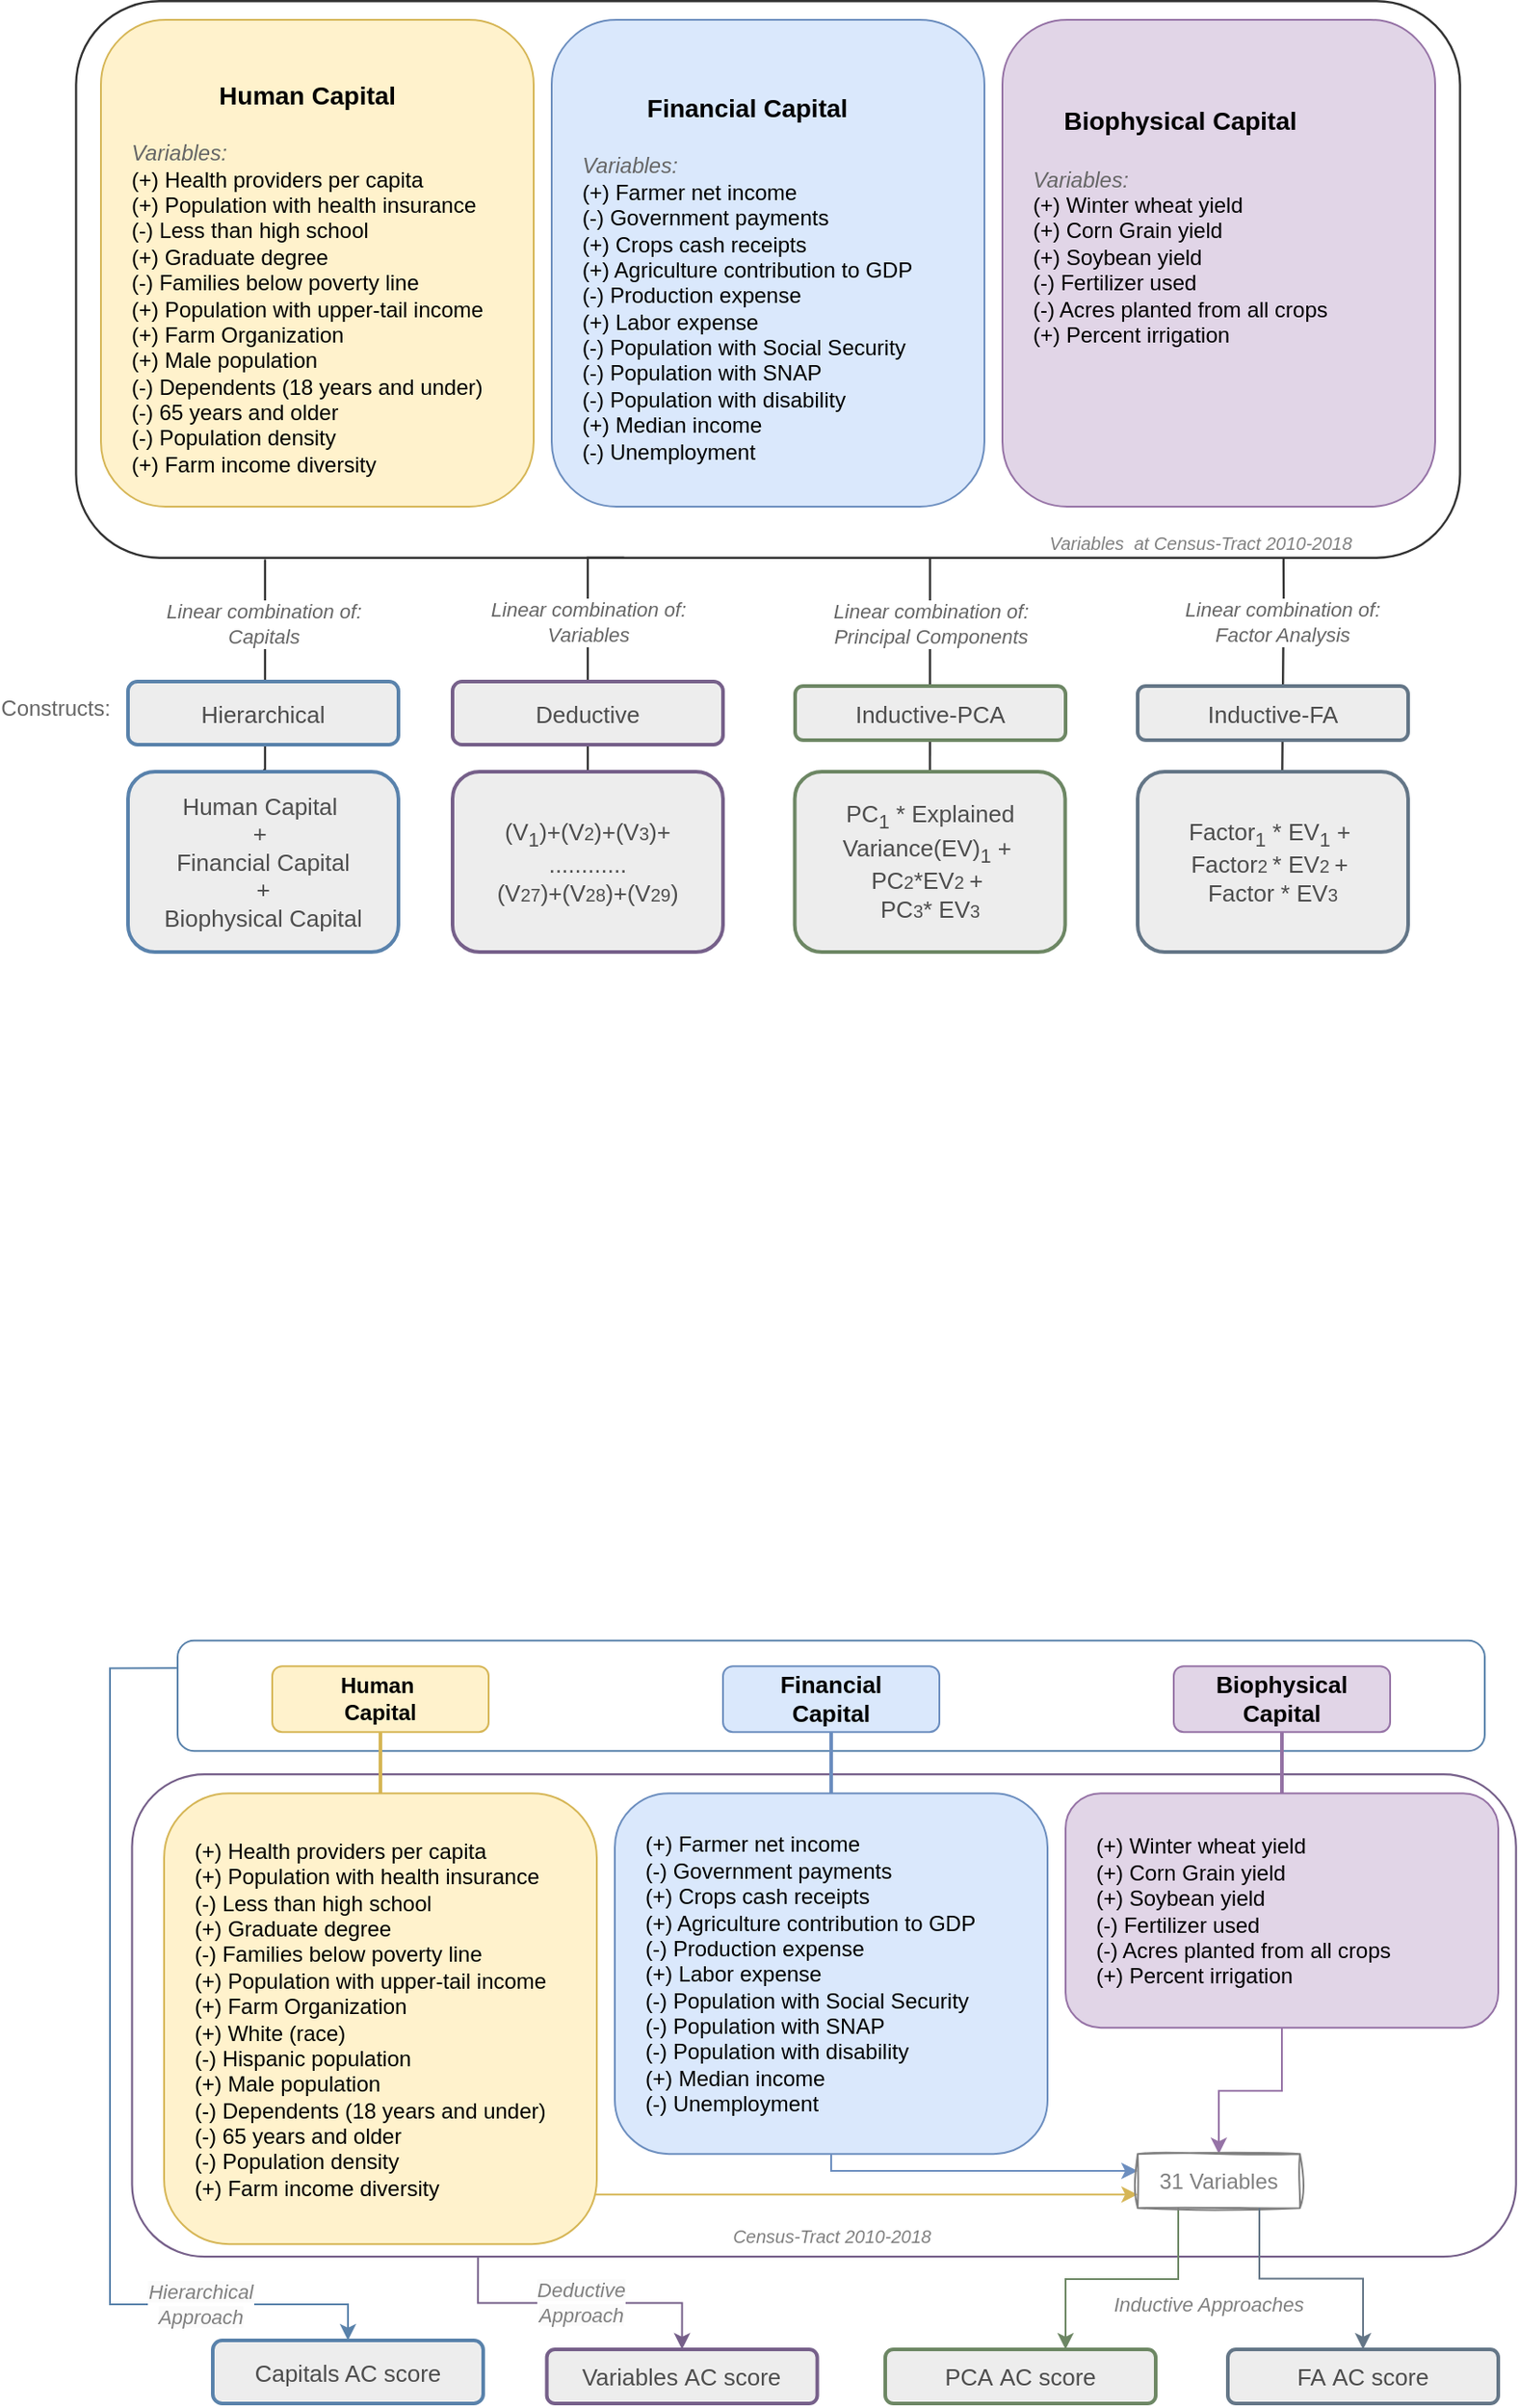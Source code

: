 <mxfile version="28.2.8">
  <diagram name="Page-1" id="uicte08DCweA67_G2Nc7">
    <mxGraphModel dx="263" dy="1826" grid="1" gridSize="10" guides="1" tooltips="1" connect="1" arrows="1" fold="1" page="1" pageScale="1" pageWidth="850" pageHeight="1100" math="0" shadow="0">
      <root>
        <mxCell id="0" />
        <mxCell id="1" parent="0" />
        <mxCell id="P7pHUC3pd_s34ctohrT5-37" style="edgeStyle=orthogonalEdgeStyle;rounded=0;orthogonalLoop=1;jettySize=auto;html=1;strokeColor=#333333;endArrow=none;endFill=0;strokeWidth=1.2;exitX=0.77;exitY=0.997;exitDx=0;exitDy=0;exitPerimeter=0;" parent="1" edge="1">
          <mxGeometry relative="1" as="geometry">
            <mxPoint x="1560.918" y="-678.09" as="sourcePoint" />
            <mxPoint x="1560.05" y="-542.09" as="targetPoint" />
            <Array as="points">
              <mxPoint x="1561" y="-676" />
              <mxPoint x="1561" y="-676" />
              <mxPoint x="1561" y="-658" />
              <mxPoint x="1560" y="-658" />
            </Array>
          </mxGeometry>
        </mxCell>
        <mxCell id="ZO0ybk8iUZHRwVnjw4qg-9" value="Linear combination of:&lt;div&gt;&lt;span&gt;Factor Analysis&lt;/span&gt;&lt;/div&gt;" style="edgeLabel;html=1;align=center;verticalAlign=middle;resizable=0;points=[];fontColor=#666666;fontStyle=2" parent="P7pHUC3pd_s34ctohrT5-37" vertex="1" connectable="0">
          <mxGeometry x="-0.164" y="-2" relative="1" as="geometry">
            <mxPoint x="2" y="-21" as="offset" />
          </mxGeometry>
        </mxCell>
        <mxCell id="ZO0ybk8iUZHRwVnjw4qg-14" style="edgeStyle=orthogonalEdgeStyle;rounded=0;orthogonalLoop=1;jettySize=auto;html=1;exitX=0.5;exitY=0;exitDx=0;exitDy=0;endArrow=none;endFill=0;strokeColor=#333333;strokeWidth=1.2;entryX=1.003;entryY=0.864;entryDx=0;entryDy=0;entryPerimeter=0;" parent="1" target="P7pHUC3pd_s34ctohrT5-15" edge="1">
          <mxGeometry relative="1" as="geometry">
            <mxPoint x="995" y="-560.93" as="sourcePoint" />
            <mxPoint x="1013.252" y="-678.654" as="targetPoint" />
            <Array as="points">
              <mxPoint x="996" y="-561" />
              <mxPoint x="996" y="-678" />
            </Array>
          </mxGeometry>
        </mxCell>
        <mxCell id="ZO0ybk8iUZHRwVnjw4qg-15" value="Linear combination of:&lt;div&gt;Capitals&lt;/div&gt;" style="edgeLabel;html=1;align=center;verticalAlign=middle;resizable=0;points=[];fontColor=#666666;fontStyle=2" parent="ZO0ybk8iUZHRwVnjw4qg-14" vertex="1" connectable="0">
          <mxGeometry x="0.391" relative="1" as="geometry">
            <mxPoint x="-1" as="offset" />
          </mxGeometry>
        </mxCell>
        <mxCell id="P7pHUC3pd_s34ctohrT5-35" value="" style="edgeStyle=orthogonalEdgeStyle;rounded=0;orthogonalLoop=1;jettySize=auto;html=1;entryX=0.5;entryY=0;entryDx=0;entryDy=0;strokeColor=#333333;fontColor=#808080;endArrow=none;endFill=0;exitX=1;exitY=0.604;exitDx=0;exitDy=0;exitPerimeter=0;strokeWidth=1.2;" parent="1" source="P7pHUC3pd_s34ctohrT5-15" target="9sbBYJrxRfBTwpqw4GhV-2" edge="1">
          <mxGeometry x="-1" y="-49" relative="1" as="geometry">
            <mxPoint x="-14" y="-3" as="offset" />
            <Array as="points">
              <mxPoint x="1175" y="-679" />
            </Array>
            <mxPoint x="1170" y="-698" as="sourcePoint" />
          </mxGeometry>
        </mxCell>
        <mxCell id="ZO0ybk8iUZHRwVnjw4qg-2" value="&lt;span style=&quot;&quot;&gt;Linear combination of:&lt;/span&gt;&lt;div&gt;Variables&lt;/div&gt;" style="edgeLabel;html=1;align=center;verticalAlign=middle;resizable=0;points=[];fontStyle=2;fontColor=#666666;" parent="P7pHUC3pd_s34ctohrT5-35" vertex="1" connectable="0">
          <mxGeometry x="0.674" y="1" relative="1" as="geometry">
            <mxPoint x="-1" y="-60" as="offset" />
          </mxGeometry>
        </mxCell>
        <mxCell id="ZO0ybk8iUZHRwVnjw4qg-5" style="edgeStyle=orthogonalEdgeStyle;rounded=0;orthogonalLoop=1;jettySize=auto;html=1;exitX=0.5;exitY=1;exitDx=0;exitDy=0;entryX=0.5;entryY=0;entryDx=0;entryDy=0;endArrow=none;endFill=0;dashed=1;dashPattern=8 8;strokeColor=light-dark(#ffffff, #ededed);" parent="1" target="P7pHUC3pd_s34ctohrT5-17" edge="1">
          <mxGeometry relative="1" as="geometry">
            <mxPoint x="1010" y="-980.43" as="sourcePoint" />
          </mxGeometry>
        </mxCell>
        <mxCell id="P7pHUC3pd_s34ctohrT5-36" value="" style="edgeStyle=orthogonalEdgeStyle;rounded=0;orthogonalLoop=1;jettySize=auto;html=1;fontColor=#808080;strokeColor=#333333;entryX=0.5;entryY=0;entryDx=0;entryDy=0;endArrow=none;endFill=0;exitX=0.996;exitY=0.383;exitDx=0;exitDy=0;exitPerimeter=0;strokeWidth=1.2;" parent="1" edge="1">
          <mxGeometry x="-0.44" y="22" relative="1" as="geometry">
            <Array as="points" />
            <mxPoint x="17" y="-8" as="offset" />
            <mxPoint x="1364.79" y="-559" as="targetPoint" />
            <mxPoint x="1364.808" y="-678.885" as="sourcePoint" />
          </mxGeometry>
        </mxCell>
        <mxCell id="ZO0ybk8iUZHRwVnjw4qg-3" value="&lt;span style=&quot;&quot;&gt;Linear combination of:&lt;/span&gt;&lt;div&gt;Principal Components&lt;/div&gt;" style="edgeLabel;html=1;align=center;verticalAlign=middle;resizable=0;points=[];fontStyle=2;fontColor=#666666;" parent="P7pHUC3pd_s34ctohrT5-36" vertex="1" connectable="0">
          <mxGeometry x="0.743" relative="1" as="geometry">
            <mxPoint y="-68" as="offset" />
          </mxGeometry>
        </mxCell>
        <mxCell id="P7pHUC3pd_s34ctohrT5-30" value="&lt;font style=&quot;font-size: 10px;&quot; color=&quot;#808080&quot;&gt;Variables&amp;nbsp; at Census-Tract 2010-2018&lt;/font&gt;" style="text;html=1;strokeColor=none;fillColor=none;align=center;verticalAlign=middle;whiteSpace=wrap;rounded=0;glass=0;sketch=1;curveFitting=1;jiggle=2;shadow=0;fontStyle=2;fontSize=10;" parent="1" vertex="1">
          <mxGeometry x="1430.01" y="-702" width="170.01" height="30" as="geometry" />
        </mxCell>
        <mxCell id="kjPytCBlo191vAN6Z_1w-1" value="&lt;font style=&quot;font-size: 13px;&quot;&gt;Capitals AC score&lt;/font&gt;" style="text;html=1;strokeColor=#5982AB;fillColor=#EDEDED;align=center;verticalAlign=middle;whiteSpace=wrap;rounded=1;fontSize=12;fontColor=#4D4D4D;fontFamily=Helvetica;labelBorderColor=none;labelBackgroundColor=none;strokeWidth=2;" parent="1" vertex="1">
          <mxGeometry x="967.01" y="310" width="150" height="35" as="geometry" />
        </mxCell>
        <mxCell id="kjPytCBlo191vAN6Z_1w-2" value="&lt;font style=&quot;font-size: 13px;&quot;&gt;&lt;font style=&quot;font-size: 13px;&quot;&gt;PCA&amp;nbsp;&lt;/font&gt;&lt;span style=&quot;&quot;&gt;AC score&lt;/span&gt;&lt;/font&gt;" style="text;html=1;strokeColor=#6D8764;fillColor=#EDEDED;align=center;verticalAlign=middle;whiteSpace=wrap;rounded=1;glass=0;shadow=0;fontColor=#4D4D4D;strokeWidth=2;" parent="1" vertex="1">
          <mxGeometry x="1340.01" y="315" width="150" height="30" as="geometry" />
        </mxCell>
        <mxCell id="kjPytCBlo191vAN6Z_1w-3" value="&lt;font style=&quot;font-size: 13px;&quot;&gt;&lt;font style=&quot;font-size: 13px;&quot;&gt;FA&amp;nbsp;&lt;/font&gt;&lt;span style=&quot;&quot;&gt;AC score&lt;/span&gt;&lt;/font&gt;" style="text;html=1;strokeColor=#647687;fillColor=#EDEDED;align=center;verticalAlign=middle;whiteSpace=wrap;rounded=1;glass=0;shadow=0;fontColor=#4D4D4D;strokeWidth=2;" parent="1" vertex="1">
          <mxGeometry x="1530.01" y="315" width="150" height="30" as="geometry" />
        </mxCell>
        <mxCell id="kjPytCBlo191vAN6Z_1w-4" value="&lt;span style=&quot;font-family: Helvetica; font-variant-ligatures: normal; font-variant-caps: normal; font-weight: 400; letter-spacing: normal; orphans: 2; text-align: center; text-indent: 0px; text-transform: none; widows: 2; word-spacing: 0px; -webkit-text-stroke-width: 0px; white-space: normal; background-color: rgb(251, 251, 251); text-decoration-thickness: initial; text-decoration-style: initial; text-decoration-color: initial; float: none; display: inline !important;&quot;&gt;&lt;font style=&quot;font-size: 11px;&quot;&gt;&lt;i&gt;Deductive Approach&lt;/i&gt;&lt;/font&gt;&lt;/span&gt;" style="edgeStyle=orthogonalEdgeStyle;rounded=0;orthogonalLoop=1;jettySize=auto;html=1;exitX=1;exitY=0.75;exitDx=0;exitDy=0;entryX=0.5;entryY=0;entryDx=0;entryDy=0;strokeColor=#76608A;fontColor=#808080;" parent="1" source="kjPytCBlo191vAN6Z_1w-5" target="kjPytCBlo191vAN6Z_1w-20" edge="1">
          <mxGeometry x="0.002" relative="1" as="geometry">
            <mxPoint as="offset" />
          </mxGeometry>
        </mxCell>
        <mxCell id="kjPytCBlo191vAN6Z_1w-5" value="" style="rounded=1;whiteSpace=wrap;html=1;fontSize=13;labelBorderColor=default;labelBackgroundColor=none;fillColor=none;strokeColor=#76608A;rotation=90;fontColor=#333333;strokeWidth=1.1;" parent="1" vertex="1">
          <mxGeometry x="1172.29" y="-253.97" width="267.5" height="767.59" as="geometry" />
        </mxCell>
        <mxCell id="kjPytCBlo191vAN6Z_1w-6" style="edgeStyle=orthogonalEdgeStyle;rounded=0;orthogonalLoop=1;jettySize=auto;html=1;exitX=0.995;exitY=0.832;exitDx=0;exitDy=0;strokeColor=#d6b656;exitPerimeter=0;fillColor=#fff2cc;entryX=0;entryY=0.75;entryDx=0;entryDy=0;" parent="1" target="kjPytCBlo191vAN6Z_1w-18" edge="1">
          <mxGeometry relative="1" as="geometry">
            <mxPoint x="1177.81" y="222.82" as="sourcePoint" />
            <mxPoint x="1514.01" y="214.82" as="targetPoint" />
            <Array as="points">
              <mxPoint x="1169.01" y="223.07" />
              <mxPoint x="1169.01" y="229.07" />
            </Array>
          </mxGeometry>
        </mxCell>
        <mxCell id="kjPytCBlo191vAN6Z_1w-7" value="&lt;div style=&quot;&quot;&gt;&lt;span style=&quot;background-color: initial;&quot;&gt;(+) Health providers per capita&lt;/span&gt;&lt;/div&gt;&lt;span style=&quot;background-color: initial;&quot;&gt;&lt;div style=&quot;&quot;&gt;&lt;span style=&quot;background-color: initial;&quot;&gt;(+) Population with health insurance&lt;/span&gt;&lt;/div&gt;&lt;/span&gt;&lt;span style=&quot;background-color: initial;&quot;&gt;&lt;div style=&quot;&quot;&gt;&lt;span style=&quot;background-color: initial;&quot;&gt;(-) Less than high school&lt;/span&gt;&lt;/div&gt;&lt;/span&gt;&lt;span style=&quot;background-color: initial;&quot;&gt;&lt;div style=&quot;&quot;&gt;&lt;span style=&quot;background-color: initial;&quot;&gt;(+) Graduate degree&lt;/span&gt;&lt;/div&gt;&lt;/span&gt;&lt;span style=&quot;background-color: initial;&quot;&gt;&lt;div style=&quot;&quot;&gt;&lt;span style=&quot;background-color: initial;&quot;&gt;(-) Families below poverty line&lt;/span&gt;&lt;/div&gt;&lt;/span&gt;&lt;span style=&quot;background-color: initial;&quot;&gt;&lt;div style=&quot;&quot;&gt;&lt;span style=&quot;background-color: initial;&quot;&gt;(+) Population with upper-tail income&lt;/span&gt;&lt;/div&gt;&lt;div style=&quot;&quot;&gt;(+) Farm Organization&lt;span style=&quot;background-color: initial;&quot;&gt;&lt;br&gt;&lt;/span&gt;&lt;/div&gt;&lt;/span&gt;&lt;span style=&quot;background-color: initial;&quot;&gt;&lt;div style=&quot;&quot;&gt;&lt;span style=&quot;background-color: initial;&quot;&gt;(+) White (race)&lt;/span&gt;&lt;/div&gt;&lt;/span&gt;&lt;span style=&quot;background-color: initial;&quot;&gt;&lt;div style=&quot;&quot;&gt;&lt;span style=&quot;background-color: initial;&quot;&gt;(-) Hispanic population&lt;/span&gt;&lt;/div&gt;&lt;/span&gt;&lt;span style=&quot;background-color: initial;&quot;&gt;&lt;div style=&quot;&quot;&gt;&lt;span style=&quot;background-color: initial;&quot;&gt;(+) Male population&lt;/span&gt;&lt;/div&gt;&lt;/span&gt;&lt;span style=&quot;background-color: initial;&quot;&gt;&lt;div style=&quot;&quot;&gt;&lt;span style=&quot;background-color: initial;&quot;&gt;(-) Dependents (18 years and under)&lt;/span&gt;&lt;/div&gt;&lt;/span&gt;&lt;span style=&quot;background-color: initial;&quot;&gt;&lt;div style=&quot;&quot;&gt;&lt;span style=&quot;background-color: initial;&quot;&gt;(-) 65 years and older&lt;/span&gt;&lt;/div&gt;&lt;/span&gt;&lt;span style=&quot;background-color: initial;&quot;&gt;&lt;div style=&quot;&quot;&gt;&lt;span style=&quot;background-color: initial;&quot;&gt;(-) Population density&lt;/span&gt;&lt;/div&gt;&lt;/span&gt;&lt;span style=&quot;background-color: initial;&quot;&gt;&lt;div style=&quot;&quot;&gt;&lt;span style=&quot;background-color: initial;&quot;&gt;(+) Farm income diversity&amp;nbsp;&lt;/span&gt;&lt;/div&gt;&lt;/span&gt;" style="whiteSpace=wrap;html=1;rounded=1;fillColor=#fff2cc;strokeColor=#d6b656;align=left;spacingLeft=15;" parent="1" vertex="1">
          <mxGeometry x="940.01" y="6.57" width="240" height="250" as="geometry" />
        </mxCell>
        <mxCell id="kjPytCBlo191vAN6Z_1w-8" style="edgeStyle=orthogonalEdgeStyle;rounded=0;orthogonalLoop=1;jettySize=auto;html=1;entryX=0;entryY=0.346;entryDx=0;entryDy=0;strokeColor=#6c8ebf;exitX=0.5;exitY=1;exitDx=0;exitDy=0;fillColor=#dae8fc;entryPerimeter=0;" parent="1" source="kjPytCBlo191vAN6Z_1w-9" target="kjPytCBlo191vAN6Z_1w-18" edge="1">
          <mxGeometry relative="1" as="geometry">
            <mxPoint x="1400.01" y="238.56" as="targetPoint" />
            <mxPoint x="1315.01" y="216.06" as="sourcePoint" />
            <Array as="points">
              <mxPoint x="1310.01" y="216.07" />
              <mxPoint x="1480.01" y="216.07" />
            </Array>
          </mxGeometry>
        </mxCell>
        <mxCell id="kjPytCBlo191vAN6Z_1w-9" value="&lt;div style=&quot;&quot;&gt;&lt;span style=&quot;background-color: initial;&quot;&gt;(+) Farmer net income&lt;/span&gt;&lt;/div&gt;&lt;span style=&quot;background-color: initial;&quot;&gt;&lt;div style=&quot;&quot;&gt;&lt;span style=&quot;background-color: initial;&quot;&gt;(-) Government payments&lt;/span&gt;&lt;/div&gt;&lt;/span&gt;&lt;span style=&quot;background-color: initial;&quot;&gt;&lt;div style=&quot;&quot;&gt;&lt;span style=&quot;background-color: initial;&quot;&gt;(+) Crops cash receipts&lt;/span&gt;&lt;/div&gt;&lt;/span&gt;&lt;span style=&quot;background-color: initial;&quot;&gt;&lt;div style=&quot;&quot;&gt;&lt;span style=&quot;background-color: initial;&quot;&gt;(+) Agriculture contribution to GDP&lt;/span&gt;&lt;/div&gt;&lt;/span&gt;&lt;span style=&quot;background-color: initial;&quot;&gt;&lt;div style=&quot;&quot;&gt;&lt;span style=&quot;background-color: initial;&quot;&gt;(-) Production expense&lt;/span&gt;&lt;/div&gt;&lt;/span&gt;&lt;span style=&quot;background-color: initial;&quot;&gt;&lt;div style=&quot;&quot;&gt;&lt;span style=&quot;background-color: initial;&quot;&gt;(+) Labor expense&lt;/span&gt;&lt;/div&gt;&lt;/span&gt;&lt;span style=&quot;background-color: initial;&quot;&gt;&lt;div style=&quot;&quot;&gt;&lt;span style=&quot;background-color: initial;&quot;&gt;(-) Population with Social Security&lt;/span&gt;&lt;/div&gt;&lt;/span&gt;&lt;span style=&quot;background-color: initial;&quot;&gt;&lt;div style=&quot;&quot;&gt;&lt;span style=&quot;background-color: initial;&quot;&gt;(-) Population with SNAP&lt;/span&gt;&lt;/div&gt;&lt;/span&gt;&lt;span style=&quot;background-color: initial;&quot;&gt;&lt;div style=&quot;&quot;&gt;&lt;span style=&quot;background-color: initial;&quot;&gt;(-) Population with disability&lt;/span&gt;&lt;/div&gt;&lt;/span&gt;&lt;span style=&quot;background-color: initial;&quot;&gt;&lt;div style=&quot;&quot;&gt;&lt;span style=&quot;background-color: initial;&quot;&gt;(+) Median income&lt;/span&gt;&lt;/div&gt;&lt;/span&gt;&lt;span style=&quot;background-color: initial;&quot;&gt;&lt;div style=&quot;&quot;&gt;&lt;span style=&quot;background-color: initial;&quot;&gt;(-) Unemployment&lt;/span&gt;&lt;/div&gt;&lt;/span&gt;" style="whiteSpace=wrap;html=1;rounded=1;fillColor=#dae8fc;strokeColor=#6c8ebf;align=left;spacingLeft=15;" parent="1" vertex="1">
          <mxGeometry x="1190.01" y="6.57" width="240" height="200" as="geometry" />
        </mxCell>
        <mxCell id="kjPytCBlo191vAN6Z_1w-10" value="&lt;i style=&quot;forced-color-adjust: none; font-family: Helvetica; font-variant-ligatures: normal; font-variant-caps: normal; font-weight: 400; letter-spacing: normal; orphans: 2; text-align: center; text-indent: 0px; text-transform: none; widows: 2; word-spacing: 0px; -webkit-text-stroke-width: 0px; white-space: normal; background-color: rgb(251, 251, 251); text-decoration-thickness: initial; text-decoration-style: initial; text-decoration-color: initial;&quot;&gt;Hierarchical Approach&lt;/i&gt;" style="edgeStyle=orthogonalEdgeStyle;rounded=0;orthogonalLoop=1;jettySize=auto;html=1;exitX=0.25;exitY=1;exitDx=0;exitDy=0;strokeColor=#5982AB;fontColor=#808080;" parent="1" source="kjPytCBlo191vAN6Z_1w-11" target="kjPytCBlo191vAN6Z_1w-1" edge="1">
          <mxGeometry x="0.624" relative="1" as="geometry">
            <Array as="points">
              <mxPoint x="910.01" y="-63" />
              <mxPoint x="910.01" y="290" />
              <mxPoint x="1042.01" y="290" />
            </Array>
            <mxPoint as="offset" />
          </mxGeometry>
        </mxCell>
        <mxCell id="kjPytCBlo191vAN6Z_1w-11" value="" style="rounded=1;whiteSpace=wrap;html=1;labelBackgroundColor=none;labelBorderColor=default;strokeColor=#5982AB;fontSize=13;fillColor=none;gradientColor=default;rotation=90;" parent="1" vertex="1">
          <mxGeometry x="1279.37" y="-410" width="61.28" height="725" as="geometry" />
        </mxCell>
        <mxCell id="kjPytCBlo191vAN6Z_1w-12" style="edgeStyle=orthogonalEdgeStyle;rounded=0;orthogonalLoop=1;jettySize=auto;html=1;exitX=0.5;exitY=1;exitDx=0;exitDy=0;entryX=0.5;entryY=0;entryDx=0;entryDy=0;strokeColor=#9673a6;fillColor=#e1d5e7;" parent="1" source="kjPytCBlo191vAN6Z_1w-13" target="kjPytCBlo191vAN6Z_1w-18" edge="1">
          <mxGeometry relative="1" as="geometry" />
        </mxCell>
        <mxCell id="kjPytCBlo191vAN6Z_1w-13" value="&lt;div style=&quot;&quot;&gt;&lt;span style=&quot;background-color: initial;&quot;&gt;(+) Winter wheat yield&lt;/span&gt;&lt;/div&gt;&lt;span style=&quot;background-color: initial;&quot;&gt;&lt;div style=&quot;&quot;&gt;&lt;span style=&quot;background-color: initial;&quot;&gt;(+) Corn Grain yield&lt;/span&gt;&lt;/div&gt;&lt;/span&gt;&lt;span style=&quot;background-color: initial;&quot;&gt;&lt;div style=&quot;&quot;&gt;&lt;span style=&quot;background-color: initial;&quot;&gt;(+) Soybean yield&lt;/span&gt;&lt;/div&gt;&lt;/span&gt;&lt;span style=&quot;background-color: initial;&quot;&gt;&lt;div style=&quot;&quot;&gt;&lt;span style=&quot;background-color: initial;&quot;&gt;(-) Fertilizer used&lt;/span&gt;&lt;/div&gt;&lt;/span&gt;&lt;span style=&quot;background-color: initial;&quot;&gt;&lt;div style=&quot;&quot;&gt;&lt;span style=&quot;background-color: initial;&quot;&gt;(-) Acres planted from all crops&lt;/span&gt;&lt;/div&gt;&lt;/span&gt;&lt;span style=&quot;background-color: initial;&quot;&gt;&lt;div style=&quot;&quot;&gt;&lt;span style=&quot;background-color: initial;&quot;&gt;(+) Percent irrigation&lt;/span&gt;&lt;/div&gt;&lt;/span&gt;" style="html=1;rounded=1;fillColor=#e1d5e7;strokeColor=#9673a6;align=left;horizontal=1;whiteSpace=wrap;spacingLeft=15;" parent="1" vertex="1">
          <mxGeometry x="1440.01" y="6.57" width="240" height="130" as="geometry" />
        </mxCell>
        <mxCell id="kjPytCBlo191vAN6Z_1w-22" style="edgeStyle=orthogonalEdgeStyle;rounded=0;orthogonalLoop=1;jettySize=auto;html=1;exitX=0.5;exitY=1;exitDx=0;exitDy=0;endArrow=none;endFill=0;fillColor=#fff2cc;strokeColor=#d6b656;strokeWidth=2;" parent="1" source="kjPytCBlo191vAN6Z_1w-14" target="kjPytCBlo191vAN6Z_1w-7" edge="1">
          <mxGeometry relative="1" as="geometry" />
        </mxCell>
        <mxCell id="kjPytCBlo191vAN6Z_1w-14" value="&lt;b&gt;Human&amp;nbsp;&lt;/b&gt;&lt;div&gt;&lt;b&gt;Capital&lt;/b&gt;&lt;/div&gt;" style="whiteSpace=wrap;html=1;fillColor=#fff2cc;strokeColor=#d6b656;rounded=1;" parent="1" vertex="1">
          <mxGeometry x="1000.01" y="-63.93" width="120" height="36.5" as="geometry" />
        </mxCell>
        <mxCell id="kjPytCBlo191vAN6Z_1w-23" style="edgeStyle=orthogonalEdgeStyle;rounded=0;orthogonalLoop=1;jettySize=auto;html=1;exitX=0.5;exitY=1;exitDx=0;exitDy=0;entryX=0.5;entryY=0;entryDx=0;entryDy=0;endArrow=none;endFill=0;strokeColor=light-dark(#6c8ebf, #ededed);strokeWidth=2;" parent="1" source="kjPytCBlo191vAN6Z_1w-15" target="kjPytCBlo191vAN6Z_1w-9" edge="1">
          <mxGeometry relative="1" as="geometry" />
        </mxCell>
        <mxCell id="kjPytCBlo191vAN6Z_1w-15" value="&lt;b&gt;&lt;font style=&quot;font-size: 13px;&quot;&gt;Financial&lt;/font&gt;&lt;/b&gt;&lt;div&gt;&lt;b&gt;&lt;font style=&quot;font-size: 13px;&quot;&gt;Capital&lt;/font&gt;&lt;/b&gt;&lt;/div&gt;" style="whiteSpace=wrap;html=1;fillColor=#dae8fc;strokeColor=#6c8ebf;rounded=1;" parent="1" vertex="1">
          <mxGeometry x="1250.01" y="-63.93" width="120" height="36.5" as="geometry" />
        </mxCell>
        <mxCell id="kjPytCBlo191vAN6Z_1w-24" style="edgeStyle=orthogonalEdgeStyle;rounded=0;orthogonalLoop=1;jettySize=auto;html=1;exitX=0.5;exitY=1;exitDx=0;exitDy=0;strokeColor=light-dark(#9472a4, #ededed);strokeWidth=2;endArrow=none;endFill=0;" parent="1" source="kjPytCBlo191vAN6Z_1w-16" target="kjPytCBlo191vAN6Z_1w-13" edge="1">
          <mxGeometry relative="1" as="geometry" />
        </mxCell>
        <mxCell id="kjPytCBlo191vAN6Z_1w-16" value="&lt;b&gt;Biophysical Capital&lt;/b&gt;" style="whiteSpace=wrap;html=1;fillColor=#e1d5e7;strokeColor=#9673a6;rounded=1;fontSize=13;" parent="1" vertex="1">
          <mxGeometry x="1500.01" y="-63.93" width="120" height="36.5" as="geometry" />
        </mxCell>
        <mxCell id="kjPytCBlo191vAN6Z_1w-17" value="&lt;i&gt;Inductive Approaches&lt;/i&gt;" style="edgeStyle=orthogonalEdgeStyle;rounded=0;orthogonalLoop=1;jettySize=auto;html=1;exitX=0.25;exitY=1;exitDx=0;exitDy=0;fontColor=#808080;strokeColor=#6D8764;" parent="1" source="kjPytCBlo191vAN6Z_1w-18" target="kjPytCBlo191vAN6Z_1w-2" edge="1">
          <mxGeometry x="-0.44" y="22" relative="1" as="geometry">
            <Array as="points">
              <mxPoint x="1503.01" y="276" />
              <mxPoint x="1440.01" y="276" />
            </Array>
            <mxPoint x="17" y="-8" as="offset" />
          </mxGeometry>
        </mxCell>
        <mxCell id="kjPytCBlo191vAN6Z_1w-18" value="&lt;font color=&quot;#808080&quot;&gt;31 Variables&lt;/font&gt;" style="text;html=1;strokeColor=#808080;fillColor=none;align=center;verticalAlign=middle;whiteSpace=wrap;rounded=0;glass=0;sketch=1;curveFitting=1;jiggle=2;shadow=0;" parent="1" vertex="1">
          <mxGeometry x="1480.01" y="206.57" width="90" height="30" as="geometry" />
        </mxCell>
        <mxCell id="kjPytCBlo191vAN6Z_1w-19" value="&lt;font style=&quot;font-size: 10px;&quot; color=&quot;#808080&quot;&gt;Census-Tract 2010-2018&lt;/font&gt;" style="text;html=1;strokeColor=none;fillColor=none;align=center;verticalAlign=middle;whiteSpace=wrap;rounded=0;glass=0;sketch=1;curveFitting=1;jiggle=2;shadow=0;fontStyle=2;fontSize=10;" parent="1" vertex="1">
          <mxGeometry x="1240.53" y="236.57" width="138.97" height="30" as="geometry" />
        </mxCell>
        <mxCell id="kjPytCBlo191vAN6Z_1w-20" value="&lt;font style=&quot;font-size: 13px;&quot;&gt;Variables&amp;nbsp;AC score&lt;/font&gt;" style="text;html=1;strokeColor=#76608A;fillColor=#EDEDED;align=center;verticalAlign=middle;whiteSpace=wrap;rounded=1;fontSize=12;fontColor=#4D4D4D;strokeWidth=2;labelBorderColor=none;labelBackgroundColor=none;" parent="1" vertex="1">
          <mxGeometry x="1152.29" y="315" width="150" height="30" as="geometry" />
        </mxCell>
        <mxCell id="kjPytCBlo191vAN6Z_1w-21" style="edgeStyle=orthogonalEdgeStyle;rounded=0;orthogonalLoop=1;jettySize=auto;html=1;exitX=0.75;exitY=1;exitDx=0;exitDy=0;entryX=0.5;entryY=0;entryDx=0;entryDy=0;strokeColor=#647687;" parent="1" source="kjPytCBlo191vAN6Z_1w-18" target="kjPytCBlo191vAN6Z_1w-3" edge="1">
          <mxGeometry relative="1" as="geometry">
            <mxPoint x="1535.01" y="247" as="sourcePoint" />
            <mxPoint x="1425.01" y="325" as="targetPoint" />
          </mxGeometry>
        </mxCell>
        <mxCell id="ZO0ybk8iUZHRwVnjw4qg-17" value="" style="group" parent="1" vertex="1" connectable="0">
          <mxGeometry x="891.205" y="-987.34" width="767.59" height="308.69" as="geometry" />
        </mxCell>
        <mxCell id="P7pHUC3pd_s34ctohrT5-15" value="" style="rounded=1;whiteSpace=wrap;html=1;fontSize=13;labelBorderColor=default;labelBackgroundColor=none;fillColor=none;strokeColor=#333333;rotation=90;fontColor=#333333;strokeWidth=1.2;" parent="ZO0ybk8iUZHRwVnjw4qg-17" vertex="1">
          <mxGeometry x="229.45" y="-229.45" width="308.69" height="767.59" as="geometry" />
        </mxCell>
        <mxCell id="ZO0ybk8iUZHRwVnjw4qg-16" value="" style="group" parent="ZO0ybk8iUZHRwVnjw4qg-17" vertex="1" connectable="0">
          <mxGeometry x="13.795" y="10.34" width="740" height="270" as="geometry" />
        </mxCell>
        <mxCell id="P7pHUC3pd_s34ctohrT5-17" value="&lt;div style=&quot;text-align: center;&quot;&gt;&lt;font style=&quot;font-size: 14px;&quot;&gt;&lt;b style=&quot;&quot;&gt;&lt;br&gt;&lt;/b&gt;&lt;/font&gt;&lt;/div&gt;&lt;div style=&quot;text-align: center;&quot;&gt;&lt;font style=&quot;font-size: 14px;&quot;&gt;&lt;b style=&quot;&quot;&gt;Human &lt;/b&gt;&lt;b style=&quot;background-color: transparent; color: light-dark(rgb(0, 0, 0), rgb(255, 255, 255));&quot;&gt;Capital&lt;/b&gt;&lt;/font&gt;&lt;/div&gt;&lt;div style=&quot;text-align: center;&quot;&gt;&lt;font style=&quot;font-size: 14px;&quot;&gt;&lt;b style=&quot;background-color: transparent; color: light-dark(rgb(0, 0, 0), rgb(255, 255, 255));&quot;&gt;&lt;br&gt;&lt;/b&gt;&lt;/font&gt;&lt;/div&gt;&lt;div style=&quot;&quot;&gt;&lt;font style=&quot;color: light-dark(rgb(102, 102, 102), rgb(255, 255, 255));&quot;&gt;&lt;span style=&quot;background-color: transparent;&quot;&gt;&lt;i style=&quot;&quot;&gt;Variables:&lt;/i&gt;&lt;/span&gt;&lt;/font&gt;&lt;/div&gt;&lt;div style=&quot;&quot;&gt;&lt;span style=&quot;background-color: initial;&quot;&gt;(+) Health providers per capita&lt;/span&gt;&lt;/div&gt;&lt;span style=&quot;background-color: initial;&quot;&gt;&lt;div style=&quot;&quot;&gt;&lt;span style=&quot;background-color: initial;&quot;&gt;(+) Population with health insurance&lt;/span&gt;&lt;/div&gt;&lt;/span&gt;&lt;span style=&quot;background-color: initial;&quot;&gt;&lt;div style=&quot;&quot;&gt;&lt;span style=&quot;background-color: initial;&quot;&gt;(-) Less than high school&lt;/span&gt;&lt;/div&gt;&lt;/span&gt;&lt;span style=&quot;background-color: initial;&quot;&gt;&lt;div style=&quot;&quot;&gt;&lt;span style=&quot;background-color: initial;&quot;&gt;(+) Graduate degree&lt;/span&gt;&lt;/div&gt;&lt;/span&gt;&lt;span style=&quot;background-color: initial;&quot;&gt;&lt;div style=&quot;&quot;&gt;&lt;span style=&quot;background-color: initial;&quot;&gt;(-) Families below poverty line&lt;/span&gt;&lt;/div&gt;&lt;/span&gt;&lt;span style=&quot;background-color: initial;&quot;&gt;&lt;div style=&quot;&quot;&gt;&lt;span style=&quot;background-color: initial;&quot;&gt;(+) Population with upper-tail income&lt;/span&gt;&lt;/div&gt;&lt;div style=&quot;&quot;&gt;(+) Farm Organization&lt;/div&gt;&lt;/span&gt;&lt;span style=&quot;background-color: initial;&quot;&gt;&lt;div style=&quot;&quot;&gt;&lt;span style=&quot;background-color: initial;&quot;&gt;(+) Male population&lt;/span&gt;&lt;/div&gt;&lt;/span&gt;&lt;span style=&quot;background-color: initial;&quot;&gt;&lt;div style=&quot;&quot;&gt;&lt;span style=&quot;background-color: initial;&quot;&gt;(-) Dependents (18 years and under)&lt;/span&gt;&lt;/div&gt;&lt;/span&gt;&lt;span style=&quot;background-color: initial;&quot;&gt;&lt;div style=&quot;&quot;&gt;&lt;span style=&quot;background-color: initial;&quot;&gt;(-) 65 years and older&lt;/span&gt;&lt;/div&gt;&lt;/span&gt;&lt;span style=&quot;background-color: initial;&quot;&gt;&lt;div style=&quot;&quot;&gt;&lt;span style=&quot;background-color: initial;&quot;&gt;(-) Population density&lt;/span&gt;&lt;/div&gt;&lt;/span&gt;&lt;span style=&quot;background-color: initial;&quot;&gt;&lt;div style=&quot;&quot;&gt;&lt;span style=&quot;background-color: initial;&quot;&gt;(+) Farm income diversity&amp;nbsp;&lt;/span&gt;&lt;/div&gt;&lt;/span&gt;" style="whiteSpace=wrap;html=1;rounded=1;fillColor=#fff2cc;strokeColor=#d6b656;align=left;spacingLeft=15;" parent="ZO0ybk8iUZHRwVnjw4qg-16" vertex="1">
          <mxGeometry width="240" height="270" as="geometry" />
        </mxCell>
        <mxCell id="P7pHUC3pd_s34ctohrT5-19" value="&lt;div style=&quot;&quot;&gt;&lt;div style=&quot;text-align: center;&quot;&gt;&lt;font style=&quot;font-size: 14px;&quot;&gt;&lt;b&gt;&lt;br&gt;&lt;/b&gt;&lt;/font&gt;&lt;/div&gt;&lt;div style=&quot;text-align: center;&quot;&gt;&lt;font style=&quot;font-size: 14px;&quot;&gt;&lt;b&gt;Financial&amp;nbsp;&lt;/b&gt;&lt;b style=&quot;background-color: transparent; color: light-dark(rgb(0, 0, 0), rgb(255, 255, 255));&quot;&gt;Capital&lt;/b&gt;&lt;/font&gt;&lt;/div&gt;&lt;div style=&quot;text-align: center;&quot;&gt;&lt;font style=&quot;font-size: 14px;&quot;&gt;&lt;b style=&quot;background-color: transparent; color: light-dark(rgb(0, 0, 0), rgb(255, 255, 255));&quot;&gt;&lt;br&gt;&lt;/b&gt;&lt;/font&gt;&lt;/div&gt;&lt;div&gt;&lt;font style=&quot;color: light-dark(rgb(102, 102, 102), rgb(255, 255, 255));&quot;&gt;&lt;span style=&quot;background-color: transparent;&quot;&gt;&lt;i&gt;Variables:&lt;/i&gt;&lt;/span&gt;&lt;/font&gt;&lt;/div&gt;&lt;/div&gt;&lt;div style=&quot;&quot;&gt;&lt;span style=&quot;background-color: initial;&quot;&gt;(+) Farmer net income&lt;/span&gt;&lt;/div&gt;&lt;span style=&quot;background-color: initial;&quot;&gt;&lt;div style=&quot;&quot;&gt;&lt;span style=&quot;background-color: initial;&quot;&gt;(-) Government payments&lt;/span&gt;&lt;/div&gt;&lt;/span&gt;&lt;span style=&quot;background-color: initial;&quot;&gt;&lt;div style=&quot;&quot;&gt;&lt;span style=&quot;background-color: initial;&quot;&gt;(+) Crops cash receipts&lt;/span&gt;&lt;/div&gt;&lt;/span&gt;&lt;span style=&quot;background-color: initial;&quot;&gt;&lt;div style=&quot;&quot;&gt;&lt;span style=&quot;background-color: initial;&quot;&gt;(+) Agriculture contribution to GDP&lt;/span&gt;&lt;/div&gt;&lt;/span&gt;&lt;span style=&quot;background-color: initial;&quot;&gt;&lt;div style=&quot;&quot;&gt;&lt;span style=&quot;background-color: initial;&quot;&gt;(-) Production expense&lt;/span&gt;&lt;/div&gt;&lt;/span&gt;&lt;span style=&quot;background-color: initial;&quot;&gt;&lt;div style=&quot;&quot;&gt;&lt;span style=&quot;background-color: initial;&quot;&gt;(+) Labor expense&lt;/span&gt;&lt;/div&gt;&lt;/span&gt;&lt;span style=&quot;background-color: initial;&quot;&gt;&lt;div style=&quot;&quot;&gt;&lt;span style=&quot;background-color: initial;&quot;&gt;(-) Population with Social Security&lt;/span&gt;&lt;/div&gt;&lt;/span&gt;&lt;span style=&quot;background-color: initial;&quot;&gt;&lt;div style=&quot;&quot;&gt;&lt;span style=&quot;background-color: initial;&quot;&gt;(-) Population with SNAP&lt;/span&gt;&lt;/div&gt;&lt;/span&gt;&lt;span style=&quot;background-color: initial;&quot;&gt;&lt;div style=&quot;&quot;&gt;&lt;span style=&quot;background-color: initial;&quot;&gt;(-) Population with disability&lt;/span&gt;&lt;/div&gt;&lt;/span&gt;&lt;span style=&quot;background-color: initial;&quot;&gt;&lt;div style=&quot;&quot;&gt;&lt;span style=&quot;background-color: initial;&quot;&gt;(+) Median income&lt;/span&gt;&lt;/div&gt;&lt;/span&gt;&lt;span style=&quot;background-color: initial;&quot;&gt;&lt;div style=&quot;&quot;&gt;&lt;span style=&quot;background-color: initial;&quot;&gt;(-) Unemployment&lt;/span&gt;&lt;/div&gt;&lt;/span&gt;" style="whiteSpace=wrap;html=1;rounded=1;fillColor=#dae8fc;strokeColor=#6c8ebf;align=left;spacingLeft=15;" parent="ZO0ybk8iUZHRwVnjw4qg-16" vertex="1">
          <mxGeometry x="250" width="240" height="270" as="geometry" />
        </mxCell>
        <mxCell id="P7pHUC3pd_s34ctohrT5-23" value="&lt;div style=&quot;&quot;&gt;&lt;div style=&quot;text-align: center;&quot;&gt;&lt;font style=&quot;font-size: 14px;&quot;&gt;&lt;b&gt;&lt;br&gt;&lt;/b&gt;&lt;/font&gt;&lt;/div&gt;&lt;div style=&quot;text-align: center;&quot;&gt;&lt;font style=&quot;font-size: 14px;&quot;&gt;&lt;b&gt;Biophysical&amp;nbsp;&lt;/b&gt;&lt;b style=&quot;background-color: transparent; color: light-dark(rgb(0, 0, 0), rgb(255, 255, 255));&quot;&gt;Capital&lt;/b&gt;&lt;/font&gt;&lt;/div&gt;&lt;div style=&quot;text-align: center;&quot;&gt;&lt;font style=&quot;font-size: 14px;&quot;&gt;&lt;b style=&quot;background-color: transparent; color: light-dark(rgb(0, 0, 0), rgb(255, 255, 255));&quot;&gt;&lt;br&gt;&lt;/b&gt;&lt;/font&gt;&lt;/div&gt;&lt;div&gt;&lt;font style=&quot;color: light-dark(rgb(102, 102, 102), rgb(255, 255, 255));&quot;&gt;&lt;span style=&quot;background-color: transparent;&quot;&gt;&lt;i&gt;Variables:&lt;/i&gt;&lt;/span&gt;&lt;/font&gt;&lt;/div&gt;&lt;/div&gt;&lt;div style=&quot;&quot;&gt;&lt;span style=&quot;background-color: initial;&quot;&gt;(+) Winter wheat yield&lt;/span&gt;&lt;/div&gt;&lt;span style=&quot;background-color: initial;&quot;&gt;&lt;div style=&quot;&quot;&gt;&lt;span style=&quot;background-color: initial;&quot;&gt;(+) Corn Grain yield&lt;/span&gt;&lt;/div&gt;&lt;/span&gt;&lt;span style=&quot;background-color: initial;&quot;&gt;&lt;div style=&quot;&quot;&gt;&lt;span style=&quot;background-color: initial;&quot;&gt;(+) Soybean yield&lt;/span&gt;&lt;/div&gt;&lt;/span&gt;&lt;span style=&quot;background-color: initial;&quot;&gt;&lt;div style=&quot;&quot;&gt;&lt;span style=&quot;background-color: initial;&quot;&gt;(-) Fertilizer used&lt;/span&gt;&lt;/div&gt;&lt;/span&gt;&lt;span style=&quot;background-color: initial;&quot;&gt;&lt;div style=&quot;&quot;&gt;&lt;span style=&quot;background-color: initial;&quot;&gt;(-) Acres planted from all crops&lt;/span&gt;&lt;/div&gt;&lt;/span&gt;&lt;span style=&quot;background-color: initial;&quot;&gt;&lt;div style=&quot;&quot;&gt;&lt;span style=&quot;background-color: initial;&quot;&gt;(+) Percent irrigation&lt;/span&gt;&lt;/div&gt;&lt;div style=&quot;&quot;&gt;&lt;span style=&quot;background-color: initial;&quot;&gt;&lt;br&gt;&lt;/span&gt;&lt;/div&gt;&lt;div style=&quot;&quot;&gt;&lt;span style=&quot;background-color: initial;&quot;&gt;&lt;br&gt;&lt;/span&gt;&lt;/div&gt;&lt;div style=&quot;&quot;&gt;&lt;span style=&quot;background-color: initial;&quot;&gt;&lt;br&gt;&lt;/span&gt;&lt;/div&gt;&lt;div style=&quot;&quot;&gt;&lt;span style=&quot;background-color: initial;&quot;&gt;&lt;br&gt;&lt;/span&gt;&lt;/div&gt;&lt;/span&gt;" style="html=1;rounded=1;fillColor=#e1d5e7;strokeColor=#9673a6;align=left;horizontal=1;whiteSpace=wrap;spacingLeft=15;" parent="ZO0ybk8iUZHRwVnjw4qg-16" vertex="1">
          <mxGeometry x="500" width="240" height="270" as="geometry" />
        </mxCell>
        <mxCell id="ZO0ybk8iUZHRwVnjw4qg-18" value="" style="group" parent="1" vertex="1" connectable="0">
          <mxGeometry x="920" y="-610" width="710" height="150" as="geometry" />
        </mxCell>
        <mxCell id="P7pHUC3pd_s34ctohrT5-2" value="&lt;font style=&quot;font-size: 13px;&quot;&gt;Deductive&lt;/font&gt;" style="text;html=1;strokeColor=#76608A;fillColor=#EDEDED;align=center;verticalAlign=middle;whiteSpace=wrap;rounded=1;fontSize=12;fontColor=#4D4D4D;strokeWidth=2;labelBorderColor=none;labelBackgroundColor=none;" parent="ZO0ybk8iUZHRwVnjw4qg-18" vertex="1">
          <mxGeometry x="180.01" width="150" height="35" as="geometry" />
        </mxCell>
        <mxCell id="9sbBYJrxRfBTwpqw4GhV-1" value="&lt;font style=&quot;font-size: 13px; color: light-dark(rgb(77, 77, 77), rgb(237, 237, 237));&quot;&gt;Human Capital&amp;nbsp;&lt;/font&gt;&lt;div&gt;&lt;font style=&quot;font-size: 13px; color: light-dark(rgb(77, 77, 77), rgb(237, 237, 237));&quot;&gt;+&amp;nbsp;&lt;/font&gt;&lt;/div&gt;&lt;div&gt;&lt;font style=&quot;font-size: 13px; color: light-dark(rgb(77, 77, 77), rgb(237, 237, 237));&quot;&gt;Financial Capital&lt;/font&gt;&lt;/div&gt;&lt;div&gt;&lt;font style=&quot;font-size: 13px; color: light-dark(rgb(77, 77, 77), rgb(237, 237, 237));&quot;&gt;+&lt;/font&gt;&lt;/div&gt;&lt;div&gt;&lt;font style=&quot;font-size: 13px; color: light-dark(rgb(77, 77, 77), rgb(237, 237, 237));&quot;&gt;Biophysical Capital&lt;/font&gt;&lt;/div&gt;" style="text;html=1;strokeColor=light-dark(#5982ac, #6d5100);fillColor=light-dark(#ededed, #535353);align=center;verticalAlign=middle;whiteSpace=wrap;rounded=1;fontSize=12;fontFamily=Helvetica;labelBorderColor=none;labelBackgroundColor=none;strokeWidth=2;" parent="ZO0ybk8iUZHRwVnjw4qg-18" vertex="1">
          <mxGeometry y="50" width="150" height="100" as="geometry" />
        </mxCell>
        <mxCell id="9sbBYJrxRfBTwpqw4GhV-2" value="&lt;font style=&quot;font-size: 13px;&quot;&gt;(V&lt;sub&gt;1&lt;/sub&gt;)+&lt;/font&gt;&lt;span style=&quot;font-size: 13px;&quot;&gt;(V&lt;/span&gt;&lt;span style=&quot;font-size: 10px;&quot;&gt;2&lt;/span&gt;&lt;span style=&quot;font-size: 13px;&quot;&gt;)+&lt;/span&gt;&lt;span style=&quot;font-size: 13px;&quot;&gt;(V&lt;/span&gt;&lt;span style=&quot;font-size: 10px;&quot;&gt;3&lt;/span&gt;&lt;span style=&quot;font-size: 13px;&quot;&gt;)&lt;/span&gt;&lt;span style=&quot;font-size: 13px; background-color: transparent; color: light-dark(rgb(77, 77, 77), rgb(171, 171, 171));&quot;&gt;+&lt;/span&gt;&lt;div&gt;&lt;div&gt;&lt;span style=&quot;font-size: 13px;&quot;&gt;............&lt;/span&gt;&lt;/div&gt;&lt;div&gt;&lt;span style=&quot;background-color: transparent; color: light-dark(rgb(77, 77, 77), rgb(171, 171, 171)); font-size: 13px;&quot;&gt;(V&lt;/span&gt;&lt;span style=&quot;background-color: transparent; color: light-dark(rgb(77, 77, 77), rgb(171, 171, 171)); font-size: 10px;&quot;&gt;27&lt;/span&gt;&lt;span style=&quot;background-color: transparent; color: light-dark(rgb(77, 77, 77), rgb(171, 171, 171)); font-size: 13px;&quot;&gt;)+&lt;/span&gt;&lt;span style=&quot;background-color: transparent; color: light-dark(rgb(77, 77, 77), rgb(171, 171, 171)); font-size: 13px;&quot;&gt;(V&lt;/span&gt;&lt;span style=&quot;background-color: transparent; color: light-dark(rgb(77, 77, 77), rgb(171, 171, 171)); font-size: 10px;&quot;&gt;28&lt;/span&gt;&lt;span style=&quot;background-color: transparent; color: light-dark(rgb(77, 77, 77), rgb(171, 171, 171)); font-size: 13px;&quot;&gt;)+&lt;/span&gt;&lt;span style=&quot;background-color: transparent; color: light-dark(rgb(77, 77, 77), rgb(171, 171, 171)); font-size: 13px;&quot;&gt;(V&lt;/span&gt;&lt;span style=&quot;background-color: transparent; color: light-dark(rgb(77, 77, 77), rgb(171, 171, 171)); font-size: 10px;&quot;&gt;29&lt;/span&gt;&lt;span style=&quot;background-color: transparent; color: light-dark(rgb(77, 77, 77), rgb(171, 171, 171)); font-size: 13px;&quot;&gt;)&lt;/span&gt;&lt;/div&gt;&lt;/div&gt;" style="text;html=1;strokeColor=#76608A;fillColor=light-dark(#ededed, #535353);align=center;verticalAlign=middle;whiteSpace=wrap;rounded=1;fontSize=12;fontColor=#4D4D4D;strokeWidth=2;labelBorderColor=none;labelBackgroundColor=none;" parent="ZO0ybk8iUZHRwVnjw4qg-18" vertex="1">
          <mxGeometry x="180.01" y="50" width="150" height="100" as="geometry" />
        </mxCell>
        <mxCell id="9sbBYJrxRfBTwpqw4GhV-5" value="&lt;span style=&quot;font-size: 13px;&quot;&gt;PC&lt;sub&gt;1&lt;/sub&gt; * Explained Variance(EV)&lt;sub&gt;1&lt;/sub&gt; +&amp;nbsp;&lt;/span&gt;&lt;div&gt;&lt;span style=&quot;font-size: 13px;&quot;&gt;PC&lt;/span&gt;&lt;span style=&quot;font-size: 10px;&quot;&gt;2&lt;/span&gt;&lt;span style=&quot;font-size: 13px;&quot;&gt;*EV&lt;/span&gt;&lt;span style=&quot;font-size: 10px;&quot;&gt;2&amp;nbsp;&lt;/span&gt;&lt;span style=&quot;font-size: 13px;&quot;&gt;+&amp;nbsp;&lt;br&gt;&lt;/span&gt;&lt;span style=&quot;font-size: 13px;&quot;&gt;PC&lt;/span&gt;&lt;span style=&quot;font-size: 10px;&quot;&gt;3&lt;/span&gt;&lt;span style=&quot;font-size: 13px;&quot;&gt;* EV&lt;/span&gt;&lt;span style=&quot;font-size: 10px;&quot;&gt;3&lt;/span&gt;&lt;/div&gt;" style="text;html=1;strokeColor=#6D8764;fillColor=light-dark(#ededed, #535353);align=center;verticalAlign=middle;whiteSpace=wrap;rounded=1;glass=0;shadow=0;fontColor=#4D4D4D;strokeWidth=2;gradientColor=none;" parent="ZO0ybk8iUZHRwVnjw4qg-18" vertex="1">
          <mxGeometry x="369.79" y="50" width="150" height="100" as="geometry" />
        </mxCell>
        <mxCell id="9sbBYJrxRfBTwpqw4GhV-7" value="&lt;span style=&quot;font-size: 13px;&quot;&gt;Factor&lt;sub&gt;1&lt;/sub&gt;&amp;nbsp;* EV&lt;sub&gt;1&lt;/sub&gt;&amp;nbsp;+&amp;nbsp;&lt;/span&gt;&lt;div&gt;&lt;span style=&quot;font-size: 13px;&quot;&gt;Factor&lt;/span&gt;&lt;span style=&quot;font-size: 10px;&quot;&gt;2&amp;nbsp;&lt;/span&gt;&lt;span style=&quot;font-size: 13px;&quot;&gt;* EV&lt;/span&gt;&lt;span style=&quot;font-size: 10px;&quot;&gt;2&amp;nbsp;&lt;/span&gt;&lt;span style=&quot;font-size: 13px;&quot;&gt;+&amp;nbsp;&lt;br&gt;&lt;/span&gt;&lt;span style=&quot;font-size: 13px;&quot;&gt;Factor * EV&lt;/span&gt;&lt;span style=&quot;font-size: 10px;&quot;&gt;3&lt;/span&gt;&lt;/div&gt;" style="text;html=1;strokeColor=#647687;fillColor=light-dark(#ededed, #535353);align=center;verticalAlign=middle;whiteSpace=wrap;rounded=1;glass=0;shadow=0;fontColor=#4D4D4D;strokeWidth=2;" parent="ZO0ybk8iUZHRwVnjw4qg-18" vertex="1">
          <mxGeometry x="560" y="50" width="150" height="100" as="geometry" />
        </mxCell>
        <mxCell id="P7pHUC3pd_s34ctohrT5-4" value="&lt;font style=&quot;font-size: 13px;&quot;&gt;Hierarchical&lt;/font&gt;" style="text;html=1;strokeColor=#5982AB;fillColor=#EDEDED;align=center;verticalAlign=middle;whiteSpace=wrap;rounded=1;fontSize=12;fontColor=#4D4D4D;fontFamily=Helvetica;labelBorderColor=none;labelBackgroundColor=none;strokeWidth=2;" parent="ZO0ybk8iUZHRwVnjw4qg-18" vertex="1">
          <mxGeometry width="150" height="35" as="geometry" />
        </mxCell>
        <mxCell id="P7pHUC3pd_s34ctohrT5-6" value="&lt;span style=&quot;font-size: 13px;&quot;&gt;Inductive-PCA&lt;/span&gt;" style="text;html=1;strokeColor=#6D8764;fillColor=#EDEDED;align=center;verticalAlign=middle;whiteSpace=wrap;rounded=1;glass=0;shadow=0;fontColor=#4D4D4D;strokeWidth=2;" parent="ZO0ybk8iUZHRwVnjw4qg-18" vertex="1">
          <mxGeometry x="370.01" y="2.5" width="150" height="30" as="geometry" />
        </mxCell>
        <mxCell id="P7pHUC3pd_s34ctohrT5-8" value="&lt;span style=&quot;font-size: 13px;&quot;&gt;Inductive-FA&lt;/span&gt;" style="text;html=1;strokeColor=#647687;fillColor=#EDEDED;align=center;verticalAlign=middle;whiteSpace=wrap;rounded=1;glass=0;shadow=0;fontColor=#4D4D4D;strokeWidth=2;" parent="ZO0ybk8iUZHRwVnjw4qg-18" vertex="1">
          <mxGeometry x="560" y="2.5" width="150" height="30" as="geometry" />
        </mxCell>
        <mxCell id="XAaAhjk3v4-0-aStrqPi-2" value="&lt;font style=&quot;color: rgb(102, 102, 102);&quot;&gt;Constructs:&lt;/font&gt;" style="text;html=1;whiteSpace=wrap;strokeColor=none;fillColor=none;align=center;verticalAlign=middle;rounded=0;" vertex="1" parent="1">
          <mxGeometry x="850" y="-610" width="60" height="30" as="geometry" />
        </mxCell>
      </root>
    </mxGraphModel>
  </diagram>
</mxfile>
